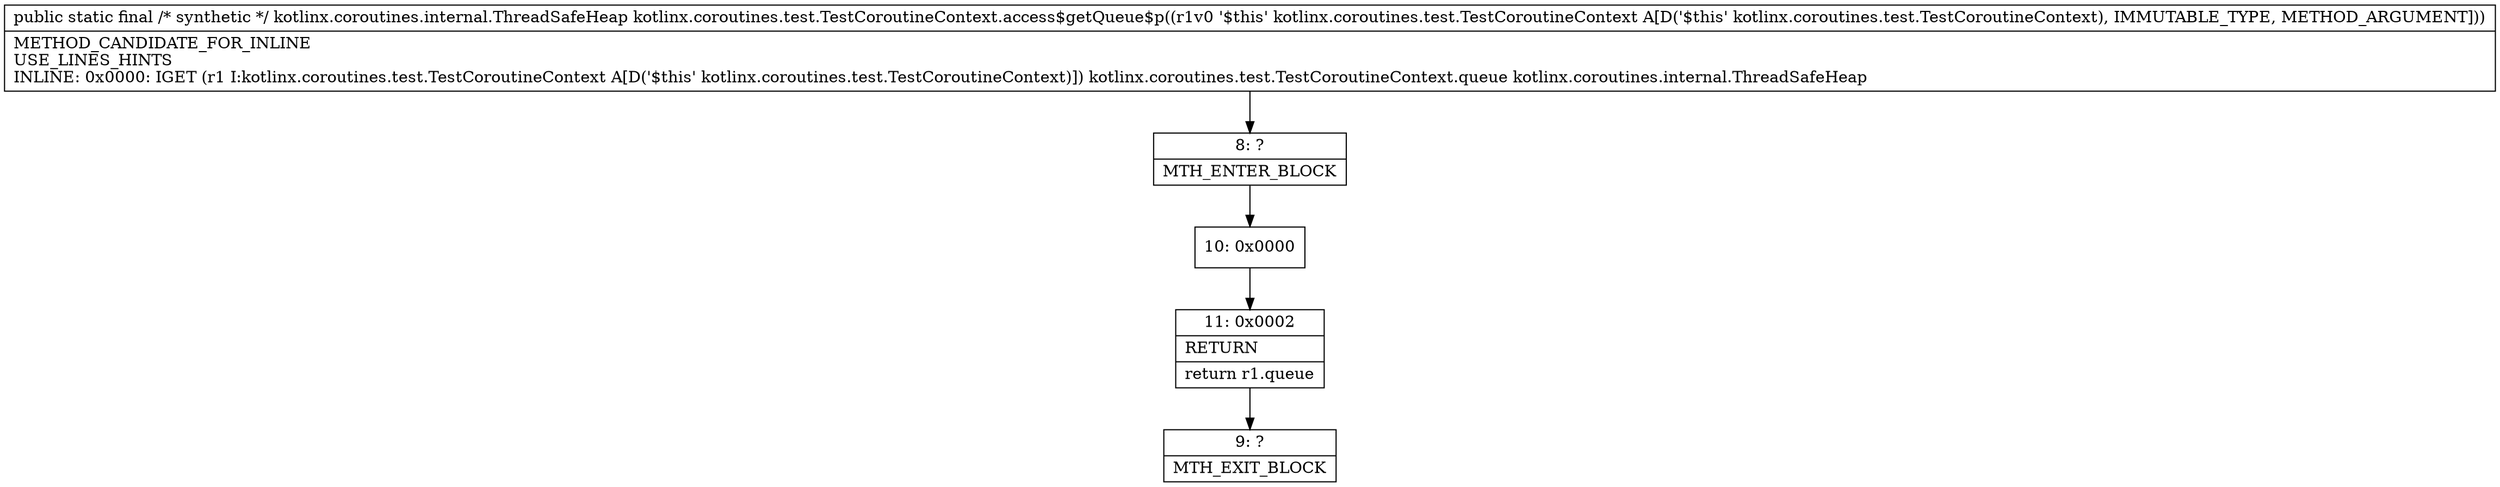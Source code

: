 digraph "CFG forkotlinx.coroutines.test.TestCoroutineContext.access$getQueue$p(Lkotlinx\/coroutines\/test\/TestCoroutineContext;)Lkotlinx\/coroutines\/internal\/ThreadSafeHeap;" {
Node_8 [shape=record,label="{8\:\ ?|MTH_ENTER_BLOCK\l}"];
Node_10 [shape=record,label="{10\:\ 0x0000}"];
Node_11 [shape=record,label="{11\:\ 0x0002|RETURN\l|return r1.queue\l}"];
Node_9 [shape=record,label="{9\:\ ?|MTH_EXIT_BLOCK\l}"];
MethodNode[shape=record,label="{public static final \/* synthetic *\/ kotlinx.coroutines.internal.ThreadSafeHeap kotlinx.coroutines.test.TestCoroutineContext.access$getQueue$p((r1v0 '$this' kotlinx.coroutines.test.TestCoroutineContext A[D('$this' kotlinx.coroutines.test.TestCoroutineContext), IMMUTABLE_TYPE, METHOD_ARGUMENT]))  | METHOD_CANDIDATE_FOR_INLINE\lUSE_LINES_HINTS\lINLINE: 0x0000: IGET  (r1 I:kotlinx.coroutines.test.TestCoroutineContext A[D('$this' kotlinx.coroutines.test.TestCoroutineContext)]) kotlinx.coroutines.test.TestCoroutineContext.queue kotlinx.coroutines.internal.ThreadSafeHeap\l}"];
MethodNode -> Node_8;Node_8 -> Node_10;
Node_10 -> Node_11;
Node_11 -> Node_9;
}

